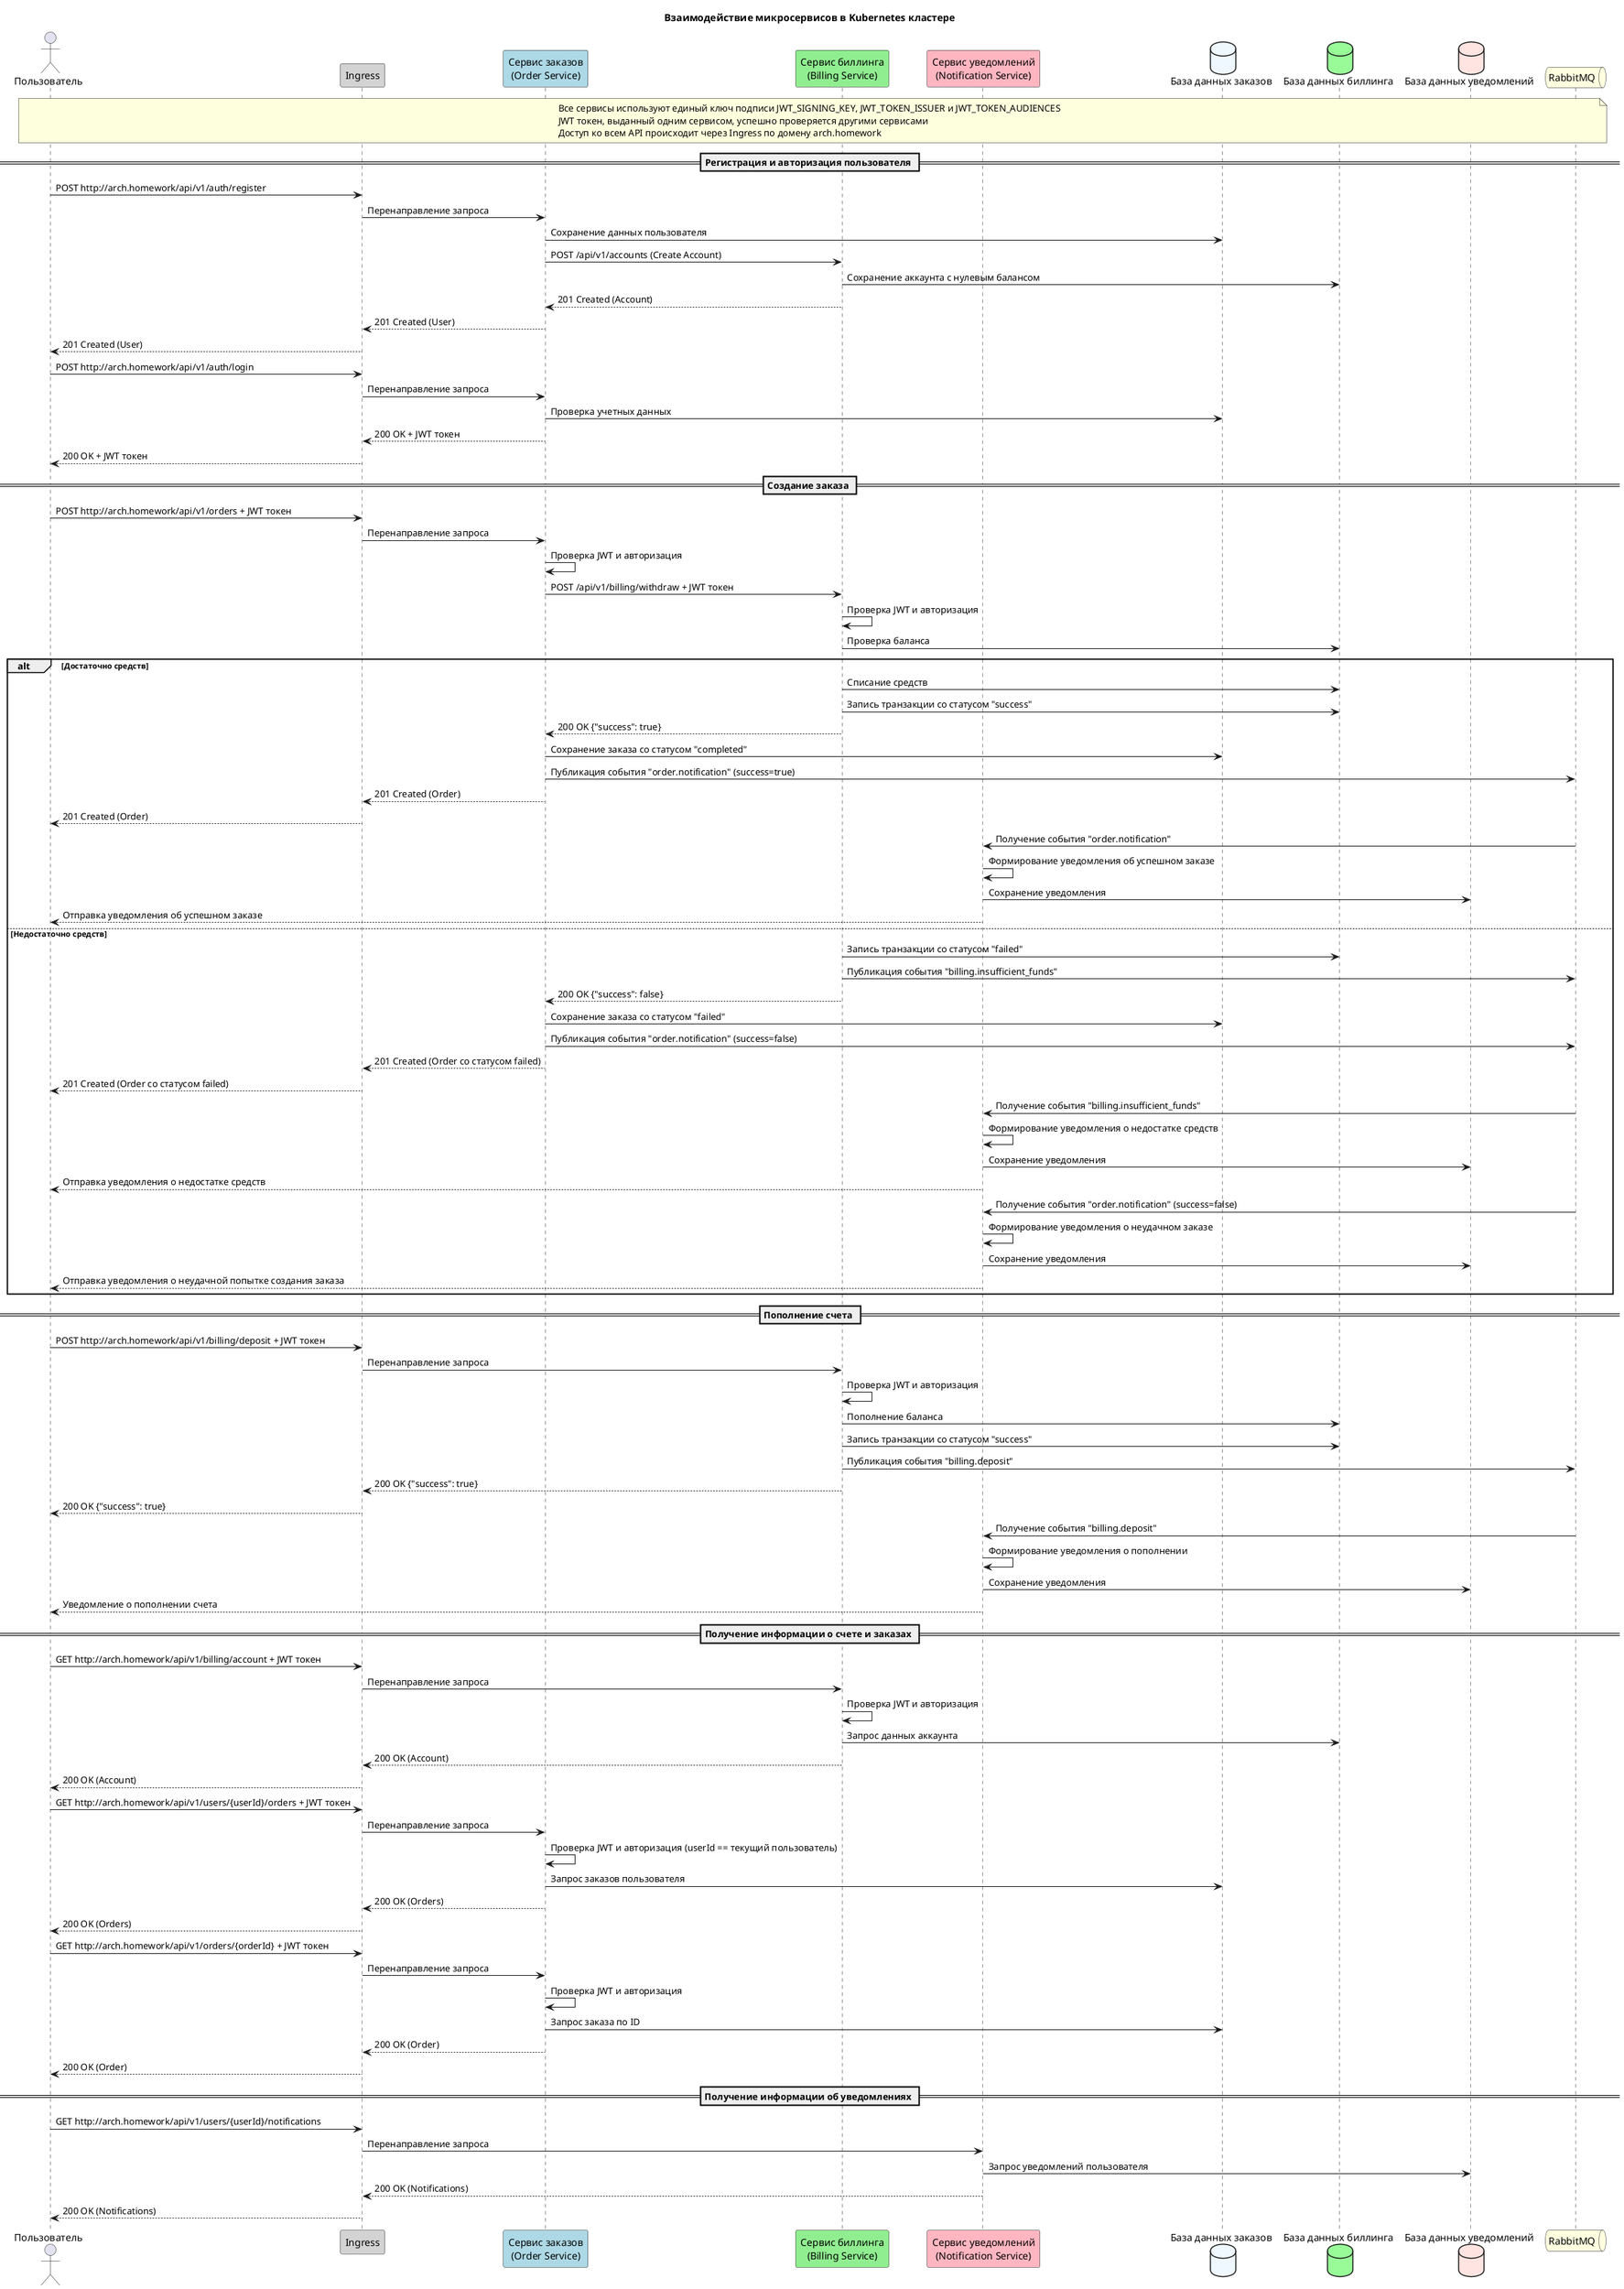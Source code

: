 @startuml
title Взаимодействие микросервисов в Kubernetes кластере

actor Пользователь
participant "Ingress" as Ingress #LightGray
participant "Сервис заказов\n(Order Service)" as OrderService #LightBlue
participant "Сервис биллинга\n(Billing Service)" as BillingService #LightGreen
participant "Сервис уведомлений\n(Notification Service)" as NotificationService #LightPink
database "База данных заказов" as OrderDB #AliceBlue
database "База данных биллинга" as BillingDB #PaleGreen
database "База данных уведомлений" as NotificationDB #MistyRose
queue "RabbitMQ" as RabbitMQ #LightYellow

note across: Все сервисы используют единый ключ подписи JWT_SIGNING_KEY, JWT_TOKEN_ISSUER и JWT_TOKEN_AUDIENCES\nJWT токен, выданный одним сервисом, успешно проверяется другими сервисами\nДоступ ко всем API происходит через Ingress по домену arch.homework

== Регистрация и авторизация пользователя ==
Пользователь -> Ingress: POST http://arch.homework/api/v1/auth/register
Ingress -> OrderService: Перенаправление запроса
OrderService -> OrderDB: Сохранение данных пользователя
OrderService -> BillingService: POST /api/v1/accounts (Create Account)
BillingService -> BillingDB: Сохранение аккаунта с нулевым балансом
BillingService --> OrderService: 201 Created (Account)
OrderService --> Ingress: 201 Created (User)
Ingress --> Пользователь: 201 Created (User)

Пользователь -> Ingress: POST http://arch.homework/api/v1/auth/login
Ingress -> OrderService: Перенаправление запроса
OrderService -> OrderDB: Проверка учетных данных
OrderService --> Ingress: 200 OK + JWT токен
Ingress --> Пользователь: 200 OK + JWT токен

== Создание заказа ==
Пользователь -> Ingress: POST http://arch.homework/api/v1/orders + JWT токен
Ingress -> OrderService: Перенаправление запроса
OrderService -> OrderService: Проверка JWT и авторизация
OrderService -> BillingService: POST /api/v1/billing/withdraw + JWT токен
BillingService -> BillingService: Проверка JWT и авторизация
BillingService -> BillingDB: Проверка баланса
alt Достаточно средств
    BillingService -> BillingDB: Списание средств
    BillingService -> BillingDB: Запись транзакции со статусом "success"
    BillingService --> OrderService: 200 OK {"success": true}
    OrderService -> OrderDB: Сохранение заказа со статусом "completed"
    OrderService -> RabbitMQ: Публикация события "order.notification" (success=true)
    OrderService --> Ingress: 201 Created (Order)
    Ingress --> Пользователь: 201 Created (Order)
    RabbitMQ -> NotificationService: Получение события "order.notification"
    NotificationService -> NotificationService: Формирование уведомления об успешном заказе
    NotificationService -> NotificationDB: Сохранение уведомления
    NotificationService --> Пользователь: Отправка уведомления об успешном заказе
else Недостаточно средств
    BillingService -> BillingDB: Запись транзакции со статусом "failed"
    BillingService -> RabbitMQ: Публикация события "billing.insufficient_funds"
    BillingService --> OrderService: 200 OK {"success": false}
    OrderService -> OrderDB: Сохранение заказа со статусом "failed"
    OrderService -> RabbitMQ: Публикация события "order.notification" (success=false)
    OrderService --> Ingress: 201 Created (Order со статусом failed)
    Ingress --> Пользователь: 201 Created (Order со статусом failed)
    RabbitMQ -> NotificationService: Получение события "billing.insufficient_funds"
    NotificationService -> NotificationService: Формирование уведомления о недостатке средств
    NotificationService -> NotificationDB: Сохранение уведомления
    NotificationService --> Пользователь: Отправка уведомления о недостатке средств
    RabbitMQ -> NotificationService: Получение события "order.notification" (success=false)
    NotificationService -> NotificationService: Формирование уведомления о неудачном заказе
    NotificationService -> NotificationDB: Сохранение уведомления
    NotificationService --> Пользователь: Отправка уведомления о неудачной попытке создания заказа
end

== Пополнение счета ==
Пользователь -> Ingress: POST http://arch.homework/api/v1/billing/deposit + JWT токен
Ingress -> BillingService: Перенаправление запроса
BillingService -> BillingService: Проверка JWT и авторизация
BillingService -> BillingDB: Пополнение баланса
BillingService -> BillingDB: Запись транзакции со статусом "success"
BillingService -> RabbitMQ: Публикация события "billing.deposit"
BillingService --> Ingress: 200 OK {"success": true}
Ingress --> Пользователь: 200 OK {"success": true}
RabbitMQ -> NotificationService: Получение события "billing.deposit"
NotificationService -> NotificationService: Формирование уведомления о пополнении
NotificationService -> NotificationDB: Сохранение уведомления
NotificationService --> Пользователь: Уведомление о пополнении счета

== Получение информации о счете и заказах ==
Пользователь -> Ingress: GET http://arch.homework/api/v1/billing/account + JWT токен
Ingress -> BillingService: Перенаправление запроса
BillingService -> BillingService: Проверка JWT и авторизация
BillingService -> BillingDB: Запрос данных аккаунта
BillingService --> Ingress: 200 OK (Account)
Ingress --> Пользователь: 200 OK (Account)

Пользователь -> Ingress: GET http://arch.homework/api/v1/users/{userId}/orders + JWT токен
Ingress -> OrderService: Перенаправление запроса
OrderService -> OrderService: Проверка JWT и авторизация (userId == текущий пользователь)
OrderService -> OrderDB: Запрос заказов пользователя
OrderService --> Ingress: 200 OK (Orders)
Ingress --> Пользователь: 200 OK (Orders)

Пользователь -> Ingress: GET http://arch.homework/api/v1/orders/{orderId} + JWT токен
Ingress -> OrderService: Перенаправление запроса
OrderService -> OrderService: Проверка JWT и авторизация
OrderService -> OrderDB: Запрос заказа по ID
OrderService --> Ingress: 200 OK (Order)
Ingress --> Пользователь: 200 OK (Order)

== Получение информации об уведомлениях ==
Пользователь -> Ingress: GET http://arch.homework/api/v1/users/{userId}/notifications
Ingress -> NotificationService: Перенаправление запроса
NotificationService -> NotificationDB: Запрос уведомлений пользователя
NotificationService --> Ingress: 200 OK (Notifications)
Ingress --> Пользователь: 200 OK (Notifications)
@enduml 